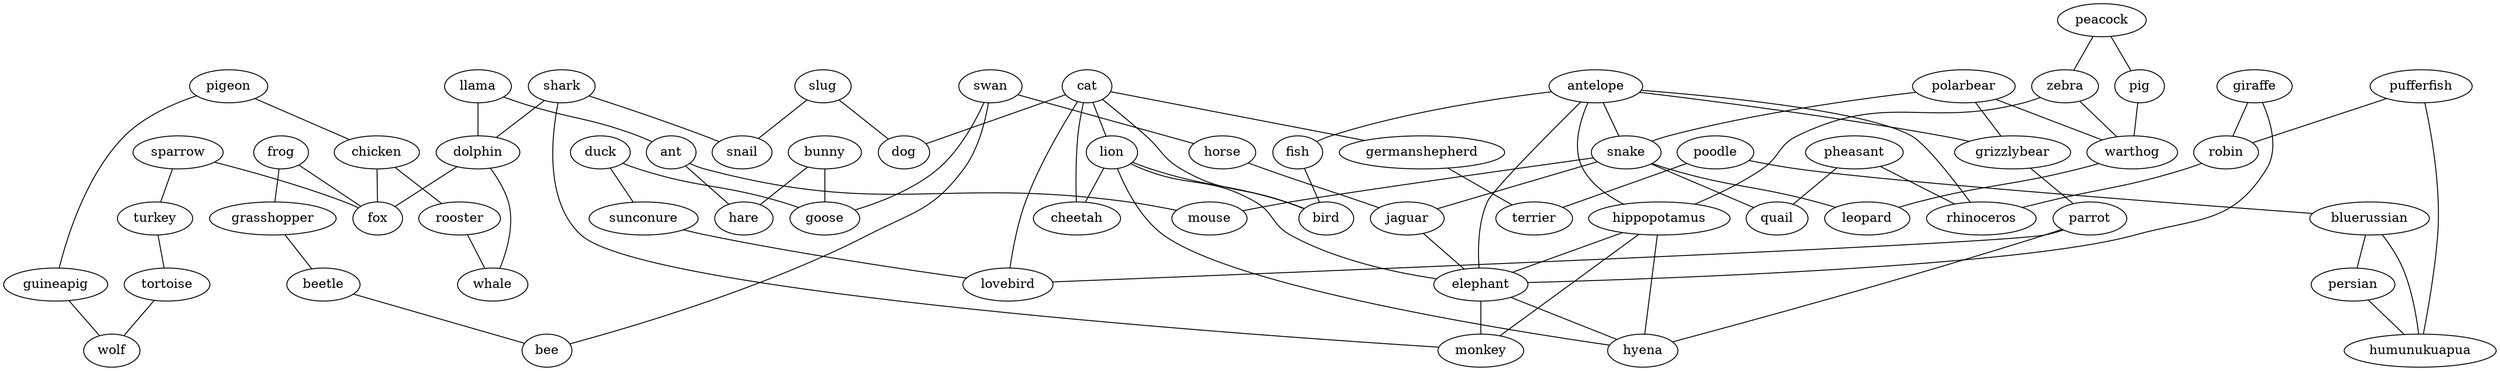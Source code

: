 strict graph G {
peacock;
antelope;
swan;
pheasant;
sparrow;
pigeon;
poodle;
duck;
chicken;
turkey;
horse;
frog;
polarbear;
pufferfish;
grasshopper;
grizzlybear;
giraffe;
snake;
llama;
sunconure;
bunny;
rooster;
ant;
jaguar;
parrot;
cat;
robin;
bluerussian;
shark;
fish;
dolphin;
pig;
goose;
lion;
persian;
zebra;
beetle;
quail;
warthog;
mouse;
hippopotamus;
humunukuapua;
fox;
rhinoceros;
lovebird;
guineapig;
elephant;
cheetah;
bird;
germanshepherd;
hare;
leopard;
whale;
terrier;
slug;
monkey;
bee;
tortoise;
snail;
dog;
hyena;
wolf;
peacock -- zebra  [weight=1];
peacock -- pig  [weight=1];
antelope -- grizzlybear  [weight=1];
antelope -- fish  [weight=1];
antelope -- elephant  [weight=1];
antelope -- rhinoceros  [weight=1];
antelope -- snake  [weight=1];
antelope -- hippopotamus  [weight=1];
swan -- goose  [weight=1];
swan -- horse  [weight=1];
swan -- bee  [weight=1];
pheasant -- rhinoceros  [weight=1];
pheasant -- quail  [weight=1];
sparrow -- turkey  [weight=1];
sparrow -- fox  [weight=1];
pigeon -- chicken  [weight=1];
pigeon -- guineapig  [weight=1];
poodle -- bluerussian  [weight=1];
poodle -- terrier  [weight=1];
duck -- goose  [weight=1];
duck -- sunconure  [weight=1];
chicken -- fox  [weight=1];
chicken -- rooster  [weight=1];
turkey -- tortoise  [weight=1];
horse -- jaguar  [weight=1];
frog -- grasshopper  [weight=1];
frog -- fox  [weight=1];
polarbear -- warthog  [weight=1];
polarbear -- grizzlybear  [weight=1];
polarbear -- snake  [weight=1];
pufferfish -- robin  [weight=1];
pufferfish -- humunukuapua  [weight=1];
grasshopper -- beetle  [weight=1];
grizzlybear -- parrot  [weight=1];
giraffe -- robin  [weight=1];
giraffe -- elephant  [weight=1];
snake -- jaguar  [weight=1];
snake -- leopard  [weight=1];
snake -- quail  [weight=1];
snake -- mouse  [weight=1];
llama -- ant  [weight=1];
llama -- dolphin  [weight=1];
sunconure -- lovebird  [weight=1];
bunny -- goose  [weight=1];
bunny -- hare  [weight=1];
rooster -- whale  [weight=1];
ant -- hare  [weight=1];
ant -- mouse  [weight=1];
jaguar -- elephant  [weight=1];
parrot -- hyena  [weight=1];
parrot -- lovebird  [weight=1];
cat -- germanshepherd  [weight=1];
cat -- dog  [weight=1];
cat -- lovebird  [weight=1];
cat -- lion  [weight=1];
cat -- cheetah  [weight=1];
cat -- bird  [weight=1];
robin -- rhinoceros  [weight=1];
bluerussian -- persian  [weight=1];
bluerussian -- humunukuapua  [weight=1];
shark -- dolphin  [weight=1];
shark -- monkey  [weight=1];
shark -- snail  [weight=1];
fish -- bird  [weight=1];
dolphin -- fox  [weight=1];
dolphin -- whale  [weight=1];
pig -- warthog  [weight=1];
lion -- hyena  [weight=1];
lion -- elephant  [weight=1];
lion -- cheetah  [weight=1];
lion -- bird  [weight=1];
persian -- humunukuapua  [weight=1];
zebra -- warthog  [weight=1];
zebra -- hippopotamus  [weight=1];
beetle -- bee  [weight=1];
warthog -- leopard  [weight=1];
hippopotamus -- monkey  [weight=1];
hippopotamus -- hyena  [weight=1];
hippopotamus -- elephant  [weight=1];
guineapig -- wolf  [weight=1];
elephant -- monkey  [weight=1];
elephant -- hyena  [weight=1];
germanshepherd -- terrier  [weight=1];
slug -- dog  [weight=1];
slug -- snail  [weight=1];
tortoise -- wolf  [weight=1];
}
